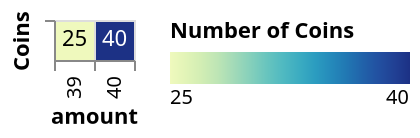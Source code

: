 {
  "$schema": "https://vega.github.io/schema/vega/v5.json",
  "background": "white",
  "padding": 5,
  "style": "cell",
  "data": [
    {
      "name": "main",
      "values": [
        {"amount": 40, "num_coins": 40},
        {"amount": 39, "num_coins": 25}
      ]
    },
    {
      "name": "data_0",
      "source": "main",
      "transform": [
        {
          "type": "filter",
          "expr": "isValid(datum[\"num_coins\"]) && isFinite(+datum[\"num_coins\"])"
        }
      ]
    }
  ],
  "signals": [
    {"name": "x_step", "value": 20},
    {"name": "width", "update": "bandspace(domain('x').length, 0, 0) * x_step"},
    {"name": "y_step", "value": 20},
    {"name": "height", "update": "bandspace(domain('y').length, 0, 0) * y_step"}
  ],
  "marks": [
    {
      "name": "layer_0_marks",
      "type": "rect",
      "style": ["rect"],
      "from": {"data": "data_0"},
      "encode": {
        "update": {
          "fill": {"scale": "color", "field": "num_coins"},
          "description": {
            "signal": "\"amount: \" + (isValid(datum[\"amount\"]) ? datum[\"amount\"] : \"\"+datum[\"amount\"]) + \"; Coins: \" + (isValid(datum[\"Coins\"]) ? datum[\"Coins\"] : \"\"+datum[\"Coins\"]) + \"; Number of Coins: \" + (format(datum[\"num_coins\"], \"\"))"
          },
          "x": {"scale": "x", "field": "amount"},
          "width": {"signal": "max(0.25, bandwidth('x'))"},
          "y": {"scale": "y", "field": "Coins"},
          "height": {"signal": "max(0.25, bandwidth('y'))"}
        }
      }
    },
    {
      "name": "layer_1_marks",
      "type": "text",
      "style": ["text"],
      "from": {"data": "main"},
      "encode": {
        "update": {
          "fill": [
            {"test": "datum['num_coins'] < 40", "value": "black"},
            {"value": "white"}
          ],
          "description": {
            "signal": "\"amount: \" + (isValid(datum[\"amount\"]) ? datum[\"amount\"] : \"\"+datum[\"amount\"]) + \"; Coins: \" + (isValid(datum[\"Coins\"]) ? datum[\"Coins\"] : \"\"+datum[\"Coins\"]) + \"; num_coins: \" + (format(datum[\"num_coins\"], \"\"))"
          },
          "x": {"scale": "x", "field": "amount", "band": 0.5},
          "y": {"scale": "y", "field": "Coins", "band": 0.5},
          "text": {"signal": "format(datum[\"num_coins\"], \"\")"},
          "align": {"value": "center"},
          "baseline": {"value": "middle"}
        }
      }
    }
  ],
  "scales": [
    {
      "name": "x",
      "type": "band",
      "domain": {
        "fields": [
          {"data": "data_0", "field": "amount"},
          {"data": "main", "field": "amount"}
        ],
        "sort": true
      },
      "range": {"step": {"signal": "x_step"}},
      "paddingInner": 0,
      "paddingOuter": 0
    },
    {
      "name": "y",
      "type": "band",
      "domain": {
        "fields": [
          {"data": "data_0", "field": "Coins"},
          {"data": "main", "field": "Coins"}
        ],
        "sort": true
      },
      "range": {"step": {"signal": "y_step"}},
      "paddingInner": 0,
      "paddingOuter": 0
    },
    {
      "name": "color",
      "type": "linear",
      "domain": {"data": "data_0", "field": "num_coins"},
      "range": "heatmap",
      "interpolate": "hcl",
      "zero": false
    }
  ],
  "axes": [
    {
      "scale": "x",
      "orient": "bottom",
      "gridScale": "y",
      "grid": true,
      "domain": false,
      "labels": false,
      "aria": false,
      "maxExtent": 0,
      "minExtent": 0,
      "ticks": false,
      "zindex": 1
    },
    {
      "scale": "y",
      "orient": "left",
      "gridScale": "x",
      "grid": true,
      "domain": false,
      "labels": false,
      "aria": false,
      "maxExtent": 0,
      "minExtent": 0,
      "ticks": false,
      "zindex": 1
    },
    {
      "scale": "x",
      "orient": "bottom",
      "grid": false,
      "title": "amount",
      "labelAlign": "right",
      "labelAngle": 270,
      "labelBaseline": "middle",
      "zindex": 1
    },
    {
      "scale": "y",
      "orient": "left",
      "grid": false,
      "title": "Coins",
      "zindex": 1
    }
  ],
  "legends": [
    {
      "direction": "horizontal",
      "gradientLength": 120,
      "title": "Number of Coins",
      "fill": "color"
    }
  ],
  "config": {"axis": {"grid": true, "tickBand": "extent"}}
}
